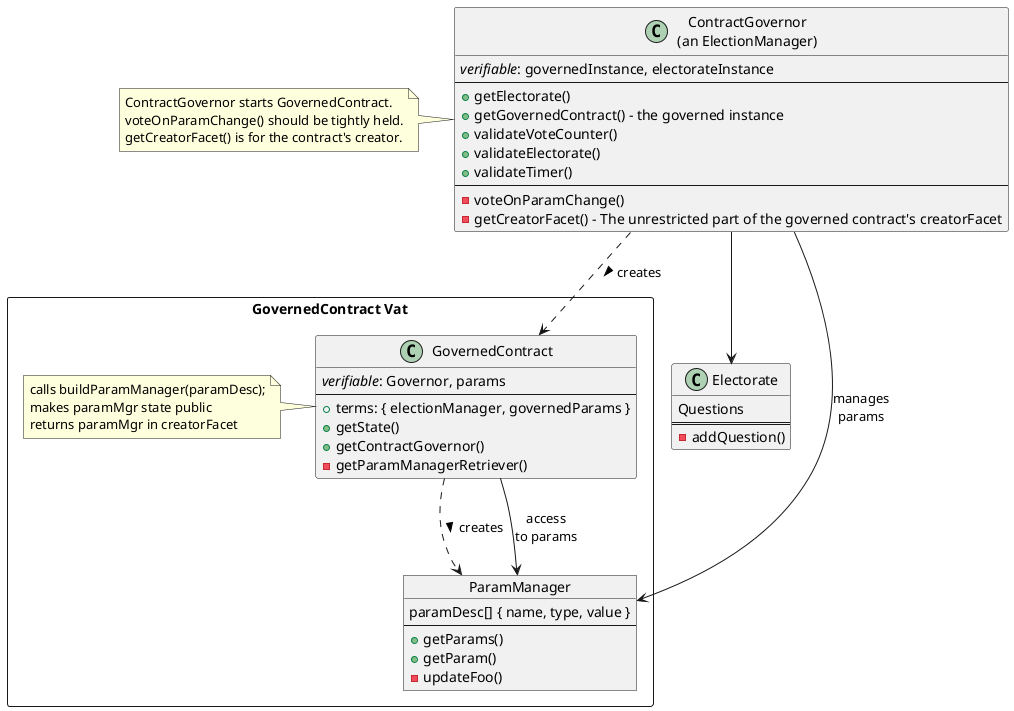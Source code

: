 @startuml contractGovernance

package "GovernedContract Vat" <<Rectangle>>  {
    Object ParamManager {
        paramDesc[] { name, type, value }
        --
        +getParams()
        +getParam()
        -updateFoo()
    }

    class GovernedContract {
        <i>verifiable</i>: Governor, params
        --
        +terms: { electionManager, governedParams }
        +getState()
        +getContractGovernor()
        -getParamManagerRetriever()
    }
    note  left : calls buildParamManager(paramDesc);\nmakes paramMgr state public\nreturns paramMgr in creatorFacet
}

class "ContractGovernor\n(an ElectionManager)" as ContractGovernor {
    <i>verifiable</i>: governedInstance, electorateInstance
    --
    +getElectorate()
    +getGovernedContract() - the governed instance
    +validateVoteCounter()
    +validateElectorate()
    +validateTimer()
    --
    -voteOnParamChange()
    -getCreatorFacet() - The unrestricted part of the governed contract's creatorFacet
}
note left : ContractGovernor starts GovernedContract.\nvoteOnParamChange() should be tightly held.\ngetCreatorFacet() is for the contract's creator.

class Electorate {
    Questions
    ===
    -addQuestion()
}

GovernedContract ..> ParamManager : creates >
GovernedContract --> ParamManager : access\nto params
ContractGovernor ..> GovernedContract : creates >
ContractGovernor --> Electorate
ContractGovernor ==> ParamManager : manages\nparams

@enduml
